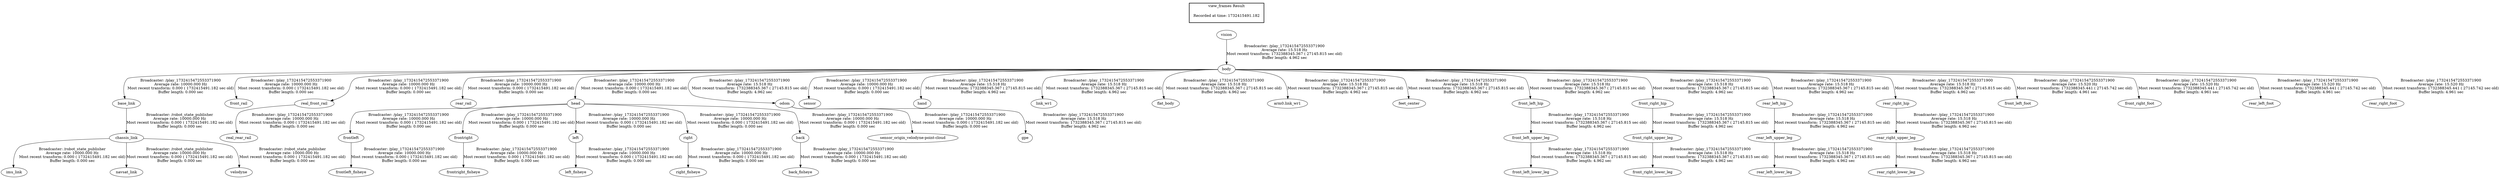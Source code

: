 digraph G {
"base_link" -> "chassis_link"[label="Broadcaster: /robot_state_publisher\nAverage rate: 10000.000 Hz\nMost recent transform: 0.000 ( 1732415491.182 sec old)\nBuffer length: 0.000 sec\n"];
"body" -> "base_link"[label="Broadcaster: /play_1732415472553371900\nAverage rate: 10000.000 Hz\nMost recent transform: 0.000 ( 1732415491.182 sec old)\nBuffer length: 0.000 sec\n"];
"chassis_link" -> "imu_link"[label="Broadcaster: /robot_state_publisher\nAverage rate: 10000.000 Hz\nMost recent transform: 0.000 ( 1732415491.182 sec old)\nBuffer length: 0.000 sec\n"];
"chassis_link" -> "navsat_link"[label="Broadcaster: /robot_state_publisher\nAverage rate: 10000.000 Hz\nMost recent transform: 0.000 ( 1732415491.182 sec old)\nBuffer length: 0.000 sec\n"];
"chassis_link" -> "velodyne"[label="Broadcaster: /robot_state_publisher\nAverage rate: 10000.000 Hz\nMost recent transform: 0.000 ( 1732415491.182 sec old)\nBuffer length: 0.000 sec\n"];
"vision" -> "body"[label="Broadcaster: /play_1732415472553371900\nAverage rate: 15.518 Hz\nMost recent transform: 1732388345.367 ( 27145.815 sec old)\nBuffer length: 4.962 sec\n"];
"body" -> "front_rail"[label="Broadcaster: /play_1732415472553371900\nAverage rate: 10000.000 Hz\nMost recent transform: 0.000 ( 1732415491.182 sec old)\nBuffer length: 0.000 sec\n"];
"body" -> "real_front_rail"[label="Broadcaster: /play_1732415472553371900\nAverage rate: 10000.000 Hz\nMost recent transform: 0.000 ( 1732415491.182 sec old)\nBuffer length: 0.000 sec\n"];
"real_front_rail" -> "real_rear_rail"[label="Broadcaster: /play_1732415472553371900\nAverage rate: 10000.000 Hz\nMost recent transform: 0.000 ( 1732415491.182 sec old)\nBuffer length: 0.000 sec\n"];
"body" -> "rear_rail"[label="Broadcaster: /play_1732415472553371900\nAverage rate: 10000.000 Hz\nMost recent transform: 0.000 ( 1732415491.182 sec old)\nBuffer length: 0.000 sec\n"];
"body" -> "head"[label="Broadcaster: /play_1732415472553371900\nAverage rate: 10000.000 Hz\nMost recent transform: 0.000 ( 1732415491.182 sec old)\nBuffer length: 0.000 sec\n"];
"head" -> "frontleft"[label="Broadcaster: /play_1732415472553371900\nAverage rate: 10000.000 Hz\nMost recent transform: 0.000 ( 1732415491.182 sec old)\nBuffer length: 0.000 sec\n"];
"frontleft" -> "frontleft_fisheye"[label="Broadcaster: /play_1732415472553371900\nAverage rate: 10000.000 Hz\nMost recent transform: 0.000 ( 1732415491.182 sec old)\nBuffer length: 0.000 sec\n"];
"head" -> "frontright"[label="Broadcaster: /play_1732415472553371900\nAverage rate: 10000.000 Hz\nMost recent transform: 0.000 ( 1732415491.182 sec old)\nBuffer length: 0.000 sec\n"];
"frontright" -> "frontright_fisheye"[label="Broadcaster: /play_1732415472553371900\nAverage rate: 10000.000 Hz\nMost recent transform: 0.000 ( 1732415491.182 sec old)\nBuffer length: 0.000 sec\n"];
"left" -> "left_fisheye"[label="Broadcaster: /play_1732415472553371900\nAverage rate: 10000.000 Hz\nMost recent transform: 0.000 ( 1732415491.182 sec old)\nBuffer length: 0.000 sec\n"];
"head" -> "left"[label="Broadcaster: /play_1732415472553371900\nAverage rate: 10000.000 Hz\nMost recent transform: 0.000 ( 1732415491.182 sec old)\nBuffer length: 0.000 sec\n"];
"right" -> "right_fisheye"[label="Broadcaster: /play_1732415472553371900\nAverage rate: 10000.000 Hz\nMost recent transform: 0.000 ( 1732415491.182 sec old)\nBuffer length: 0.000 sec\n"];
"head" -> "right"[label="Broadcaster: /play_1732415472553371900\nAverage rate: 10000.000 Hz\nMost recent transform: 0.000 ( 1732415491.182 sec old)\nBuffer length: 0.000 sec\n"];
"back" -> "back_fisheye"[label="Broadcaster: /play_1732415472553371900\nAverage rate: 10000.000 Hz\nMost recent transform: 0.000 ( 1732415491.182 sec old)\nBuffer length: 0.000 sec\n"];
"head" -> "back"[label="Broadcaster: /play_1732415472553371900\nAverage rate: 10000.000 Hz\nMost recent transform: 0.000 ( 1732415491.182 sec old)\nBuffer length: 0.000 sec\n"];
"odom" -> "sensor_origin_velodyne-point-cloud"[label="Broadcaster: /play_1732415472553371900\nAverage rate: 10000.000 Hz\nMost recent transform: 0.000 ( 1732415491.182 sec old)\nBuffer length: 0.000 sec\n"];
"body" -> "odom"[label="Broadcaster: /play_1732415472553371900\nAverage rate: 15.518 Hz\nMost recent transform: 1732388345.367 ( 27145.815 sec old)\nBuffer length: 4.962 sec\n"];
"body" -> "sensor"[label="Broadcaster: /play_1732415472553371900\nAverage rate: 10000.000 Hz\nMost recent transform: 0.000 ( 1732415491.182 sec old)\nBuffer length: 0.000 sec\n"];
"body" -> "hand"[label="Broadcaster: /play_1732415472553371900\nAverage rate: 15.518 Hz\nMost recent transform: 1732388345.367 ( 27145.815 sec old)\nBuffer length: 4.962 sec\n"];
"body" -> "link_wr1"[label="Broadcaster: /play_1732415472553371900\nAverage rate: 15.518 Hz\nMost recent transform: 1732388345.367 ( 27145.815 sec old)\nBuffer length: 4.962 sec\n"];
"body" -> "flat_body"[label="Broadcaster: /play_1732415472553371900\nAverage rate: 15.518 Hz\nMost recent transform: 1732388345.367 ( 27145.815 sec old)\nBuffer length: 4.962 sec\n"];
"odom" -> "gpe"[label="Broadcaster: /play_1732415472553371900\nAverage rate: 15.518 Hz\nMost recent transform: 1732388345.367 ( 27145.815 sec old)\nBuffer length: 4.962 sec\n"];
"body" -> "arm0.link_wr1"[label="Broadcaster: /play_1732415472553371900\nAverage rate: 15.518 Hz\nMost recent transform: 1732388345.367 ( 27145.815 sec old)\nBuffer length: 4.962 sec\n"];
"body" -> "feet_center"[label="Broadcaster: /play_1732415472553371900\nAverage rate: 15.518 Hz\nMost recent transform: 1732388345.367 ( 27145.815 sec old)\nBuffer length: 4.962 sec\n"];
"body" -> "front_left_hip"[label="Broadcaster: /play_1732415472553371900\nAverage rate: 15.518 Hz\nMost recent transform: 1732388345.367 ( 27145.815 sec old)\nBuffer length: 4.962 sec\n"];
"front_left_hip" -> "front_left_upper_leg"[label="Broadcaster: /play_1732415472553371900\nAverage rate: 15.518 Hz\nMost recent transform: 1732388345.367 ( 27145.815 sec old)\nBuffer length: 4.962 sec\n"];
"front_left_upper_leg" -> "front_left_lower_leg"[label="Broadcaster: /play_1732415472553371900\nAverage rate: 15.518 Hz\nMost recent transform: 1732388345.367 ( 27145.815 sec old)\nBuffer length: 4.962 sec\n"];
"body" -> "front_right_hip"[label="Broadcaster: /play_1732415472553371900\nAverage rate: 15.518 Hz\nMost recent transform: 1732388345.367 ( 27145.815 sec old)\nBuffer length: 4.962 sec\n"];
"front_right_hip" -> "front_right_upper_leg"[label="Broadcaster: /play_1732415472553371900\nAverage rate: 15.518 Hz\nMost recent transform: 1732388345.367 ( 27145.815 sec old)\nBuffer length: 4.962 sec\n"];
"front_right_upper_leg" -> "front_right_lower_leg"[label="Broadcaster: /play_1732415472553371900\nAverage rate: 15.518 Hz\nMost recent transform: 1732388345.367 ( 27145.815 sec old)\nBuffer length: 4.962 sec\n"];
"body" -> "rear_left_hip"[label="Broadcaster: /play_1732415472553371900\nAverage rate: 15.518 Hz\nMost recent transform: 1732388345.367 ( 27145.815 sec old)\nBuffer length: 4.962 sec\n"];
"rear_left_hip" -> "rear_left_upper_leg"[label="Broadcaster: /play_1732415472553371900\nAverage rate: 15.518 Hz\nMost recent transform: 1732388345.367 ( 27145.815 sec old)\nBuffer length: 4.962 sec\n"];
"rear_left_upper_leg" -> "rear_left_lower_leg"[label="Broadcaster: /play_1732415472553371900\nAverage rate: 15.518 Hz\nMost recent transform: 1732388345.367 ( 27145.815 sec old)\nBuffer length: 4.962 sec\n"];
"body" -> "rear_right_hip"[label="Broadcaster: /play_1732415472553371900\nAverage rate: 15.518 Hz\nMost recent transform: 1732388345.367 ( 27145.815 sec old)\nBuffer length: 4.962 sec\n"];
"rear_right_hip" -> "rear_right_upper_leg"[label="Broadcaster: /play_1732415472553371900\nAverage rate: 15.518 Hz\nMost recent transform: 1732388345.367 ( 27145.815 sec old)\nBuffer length: 4.962 sec\n"];
"rear_right_upper_leg" -> "rear_right_lower_leg"[label="Broadcaster: /play_1732415472553371900\nAverage rate: 15.518 Hz\nMost recent transform: 1732388345.367 ( 27145.815 sec old)\nBuffer length: 4.962 sec\n"];
"body" -> "front_left_foot"[label="Broadcaster: /play_1732415472553371900\nAverage rate: 15.520 Hz\nMost recent transform: 1732388345.441 ( 27145.742 sec old)\nBuffer length: 4.961 sec\n"];
"body" -> "front_right_foot"[label="Broadcaster: /play_1732415472553371900\nAverage rate: 15.520 Hz\nMost recent transform: 1732388345.441 ( 27145.742 sec old)\nBuffer length: 4.961 sec\n"];
"body" -> "rear_left_foot"[label="Broadcaster: /play_1732415472553371900\nAverage rate: 15.520 Hz\nMost recent transform: 1732388345.441 ( 27145.742 sec old)\nBuffer length: 4.961 sec\n"];
"body" -> "rear_right_foot"[label="Broadcaster: /play_1732415472553371900\nAverage rate: 15.520 Hz\nMost recent transform: 1732388345.441 ( 27145.742 sec old)\nBuffer length: 4.961 sec\n"];
edge [style=invis];
 subgraph cluster_legend { style=bold; color=black; label ="view_frames Result";
"Recorded at time: 1732415491.182"[ shape=plaintext ] ;
 }->"vision";
}